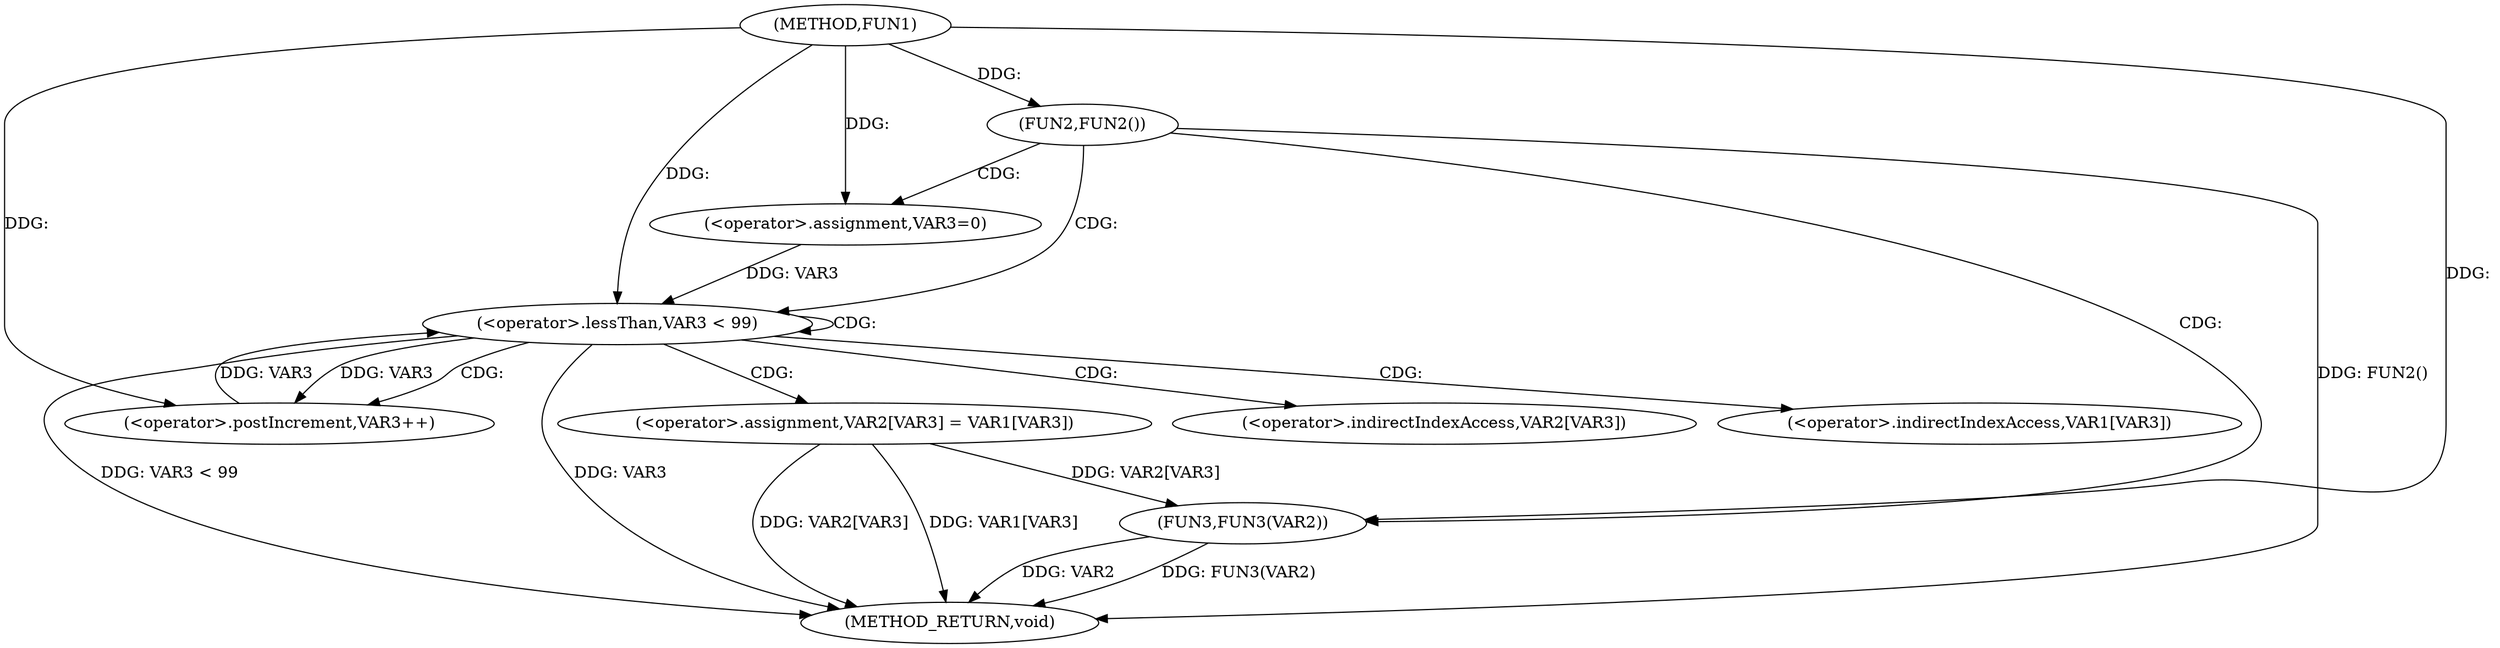 digraph FUN1 {  
"1000100" [label = "(METHOD,FUN1)" ]
"1000128" [label = "(METHOD_RETURN,void)" ]
"1000103" [label = "(FUN2,FUN2())" ]
"1000110" [label = "(<operator>.assignment,VAR3=0)" ]
"1000113" [label = "(<operator>.lessThan,VAR3 < 99)" ]
"1000116" [label = "(<operator>.postIncrement,VAR3++)" ]
"1000119" [label = "(<operator>.assignment,VAR2[VAR3] = VAR1[VAR3])" ]
"1000126" [label = "(FUN3,FUN3(VAR2))" ]
"1000120" [label = "(<operator>.indirectIndexAccess,VAR2[VAR3])" ]
"1000123" [label = "(<operator>.indirectIndexAccess,VAR1[VAR3])" ]
  "1000126" -> "1000128"  [ label = "DDG: FUN3(VAR2)"] 
  "1000113" -> "1000128"  [ label = "DDG: VAR3"] 
  "1000119" -> "1000128"  [ label = "DDG: VAR1[VAR3]"] 
  "1000103" -> "1000128"  [ label = "DDG: FUN2()"] 
  "1000126" -> "1000128"  [ label = "DDG: VAR2"] 
  "1000113" -> "1000128"  [ label = "DDG: VAR3 < 99"] 
  "1000119" -> "1000128"  [ label = "DDG: VAR2[VAR3]"] 
  "1000100" -> "1000103"  [ label = "DDG: "] 
  "1000100" -> "1000110"  [ label = "DDG: "] 
  "1000116" -> "1000113"  [ label = "DDG: VAR3"] 
  "1000110" -> "1000113"  [ label = "DDG: VAR3"] 
  "1000100" -> "1000113"  [ label = "DDG: "] 
  "1000113" -> "1000116"  [ label = "DDG: VAR3"] 
  "1000100" -> "1000116"  [ label = "DDG: "] 
  "1000119" -> "1000126"  [ label = "DDG: VAR2[VAR3]"] 
  "1000100" -> "1000126"  [ label = "DDG: "] 
  "1000103" -> "1000110"  [ label = "CDG: "] 
  "1000103" -> "1000113"  [ label = "CDG: "] 
  "1000103" -> "1000126"  [ label = "CDG: "] 
  "1000113" -> "1000123"  [ label = "CDG: "] 
  "1000113" -> "1000116"  [ label = "CDG: "] 
  "1000113" -> "1000119"  [ label = "CDG: "] 
  "1000113" -> "1000120"  [ label = "CDG: "] 
  "1000113" -> "1000113"  [ label = "CDG: "] 
}

